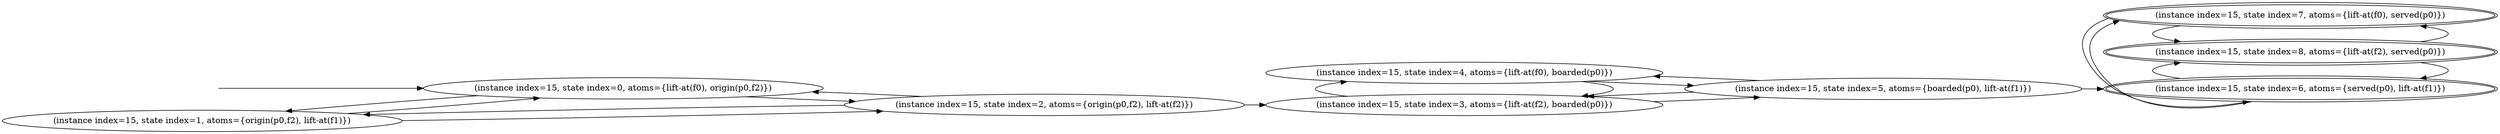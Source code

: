 digraph {
rankdir="LR"
s1[label="(instance index=15, state index=1, atoms={origin(p0,f2), lift-at(f1)})"]
s0[label="(instance index=15, state index=0, atoms={lift-at(f0), origin(p0,f2)})"]
s2[label="(instance index=15, state index=2, atoms={origin(p0,f2), lift-at(f2)})"]
s4[label="(instance index=15, state index=4, atoms={lift-at(f0), boarded(p0)})"]
s3[label="(instance index=15, state index=3, atoms={lift-at(f2), boarded(p0)})"]
s5[label="(instance index=15, state index=5, atoms={boarded(p0), lift-at(f1)})"]
s8[peripheries=2,label="(instance index=15, state index=8, atoms={lift-at(f2), served(p0)})"]
s6[peripheries=2,label="(instance index=15, state index=6, atoms={served(p0), lift-at(f1)})"]
s7[peripheries=2,label="(instance index=15, state index=7, atoms={lift-at(f0), served(p0)})"]
Dangling [ label = "", style = invis ]
{ rank = same; Dangling }
Dangling -> s0
{ rank = same; s0}
{ rank = same; s2}
{ rank = same; s4,s3}
{ rank = same; s5}
{ rank = same; s8,s6,s7}
{
s1->s2
s1->s0
s0->s2
s0->s1
}
{
s2->s1
s2->s3
s2->s0
}
{
s4->s5
s4->s3
s3->s5
s3->s4
}
{
s5->s4
s5->s6
s5->s3
}
{
s8->s7
s8->s6
s6->s7
s6->s8
s7->s6
s7->s8
}
}
